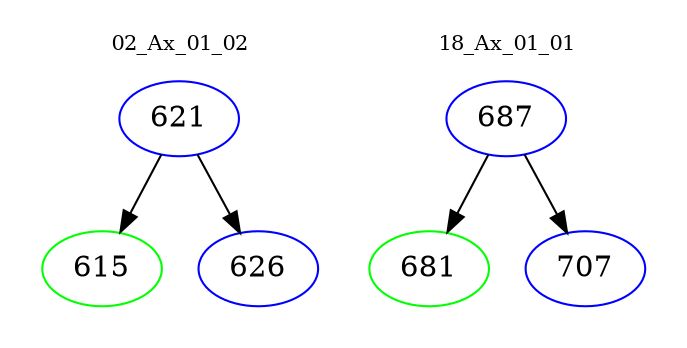 digraph{
subgraph cluster_0 {
color = white
label = "02_Ax_01_02";
fontsize=10;
T0_621 [label="621", color="blue"]
T0_621 -> T0_615 [color="black"]
T0_615 [label="615", color="green"]
T0_621 -> T0_626 [color="black"]
T0_626 [label="626", color="blue"]
}
subgraph cluster_1 {
color = white
label = "18_Ax_01_01";
fontsize=10;
T1_687 [label="687", color="blue"]
T1_687 -> T1_681 [color="black"]
T1_681 [label="681", color="green"]
T1_687 -> T1_707 [color="black"]
T1_707 [label="707", color="blue"]
}
}
